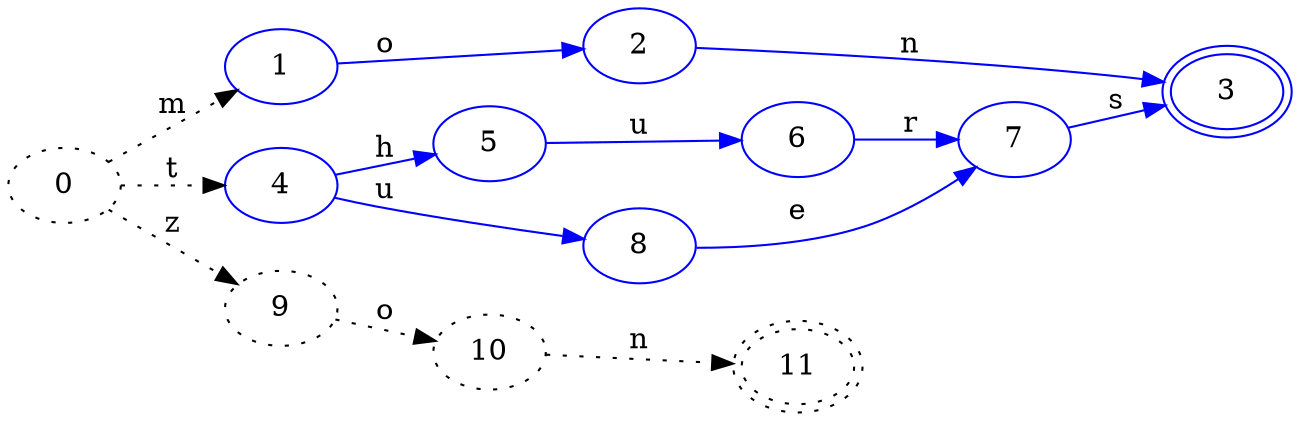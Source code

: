 digraph automaton {
  labelloc="l";
  labeljust="l";
  rankdir="LR";

  0 -> 1 [label="m",style="dotted"];
  1 -> 2 [label="o",color="blue"];
  2 -> 3 [label="n",color="blue"];
  3 [peripheries=2];

  0 -> 4 [label="t",style="dotted"];
  4 -> 5 [label="h",color="blue"];
  5 -> 6 [label="u",color="blue"];
  6 -> 7 [label="r",color="blue"];
  7 -> 3 [label="s",color="blue"];

  4 -> 8 [label="u",color="blue"];
  8 -> 7 [label="e",color="blue"];

  0 -> 9 [label="z",style="dotted"];
  9 -> 10 [label="o",style="dotted"];
  10 -> 11 [label="n",style="dotted"];
  11 [peripheries=2];

  1,2,3,4,5,6,7,8 [color="blue"];
  0,9,10,11 [style="dotted"];
}
